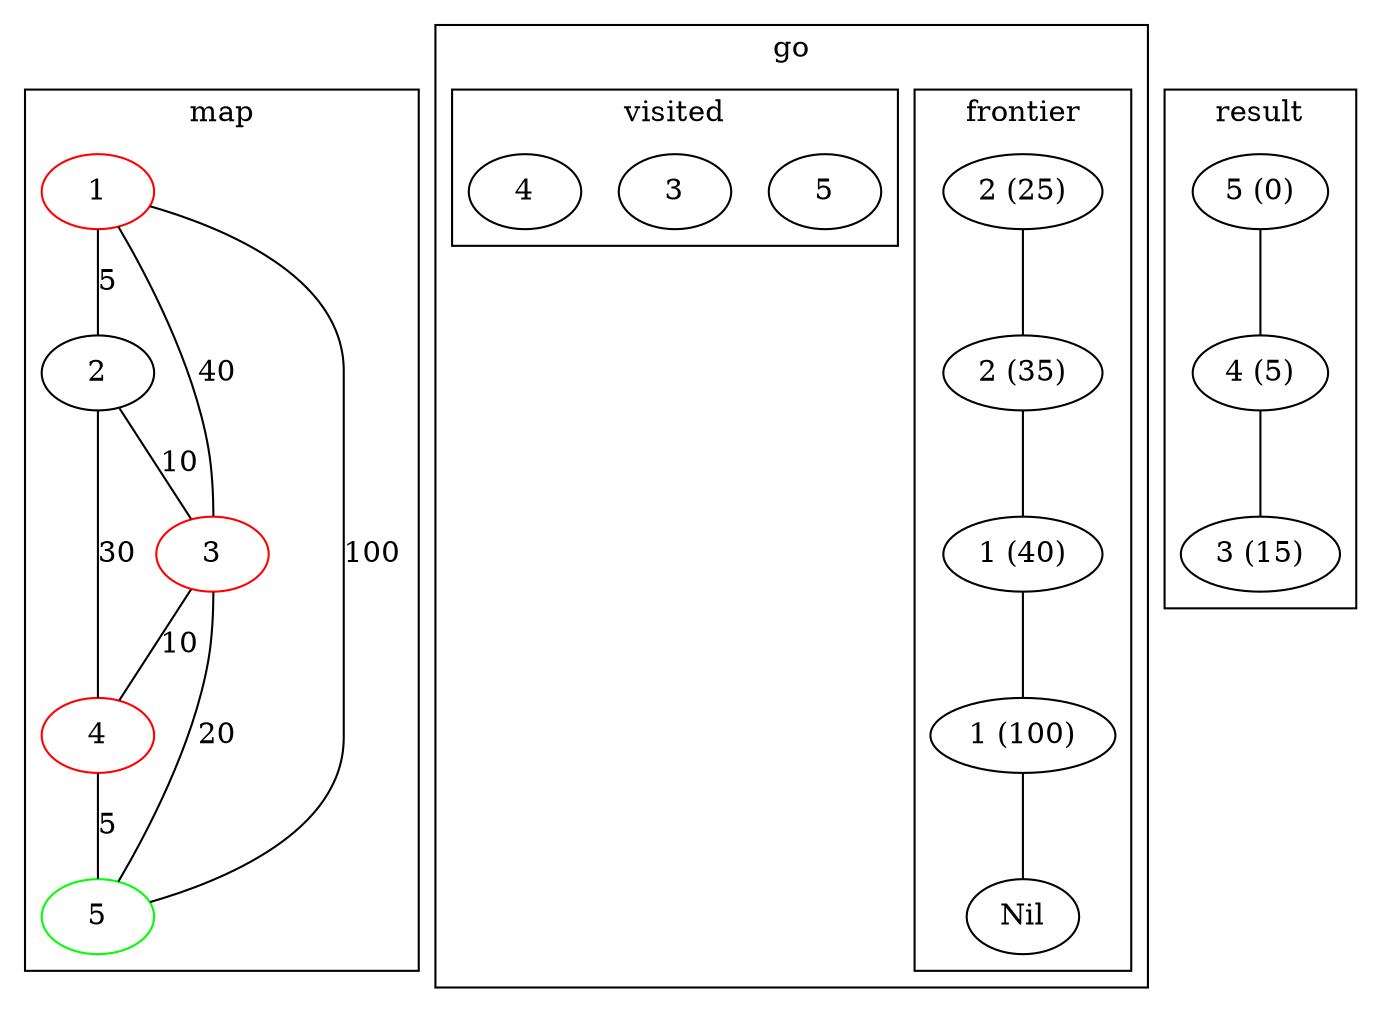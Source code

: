 graph {
    subgraph clusterM {
        label="map";
        d1[label=1,color=red]
        d2[label=2,]
        d3[label=3,color=red]
        d4[label=4,color=red]
        d5[label=5,color=green]
        edge[weight=95,label=5];
        d1 -- d2;
        edge[weight=60,label=40];
        d1 -- d3;
        edge[weight=1,label=100];
        d1 -- d5;
        edge[weight=90,label=10];
        d2 -- d3;
        edge[weight=70,label=30];
        d2 -- d4;
        edge[weight=90,label=10];
        d3 -- d4;
        edge[weight=80,label=20];
        d3 -- d5;
        edge[weight=95,label=5];
        d4 -- d5;
    }
    subgraph cluster1 {
        label="go";
        subgraph cluster0 {
            label="frontier";
            f23[label="2 (25)"];
            f31[label="1 (40)"];
            f1[label="1 (100)"];
            f32[label="2 (35)"];
            n[label="Nil"];
            f23 -- f32 -- f31 -- f1 -- n;
        }
        subgraph cluster01 {
            label="visited";
            v1[label="5"];
            v3[label="3"];
            v4[label="4"];
            v1;
            v3;
            v4;
        }
        subgraph cluster02 {
            label="current location";
        }
        subgraph cluster03 {
            label="new elements";
        }
    }
    subgraph cluster2 {
        label="result";
        r5[label="5 (0)"];
        r4[label="4 (5)"];
        r3[label="3 (15)"];
        r5--r4--r3;
    }
}
